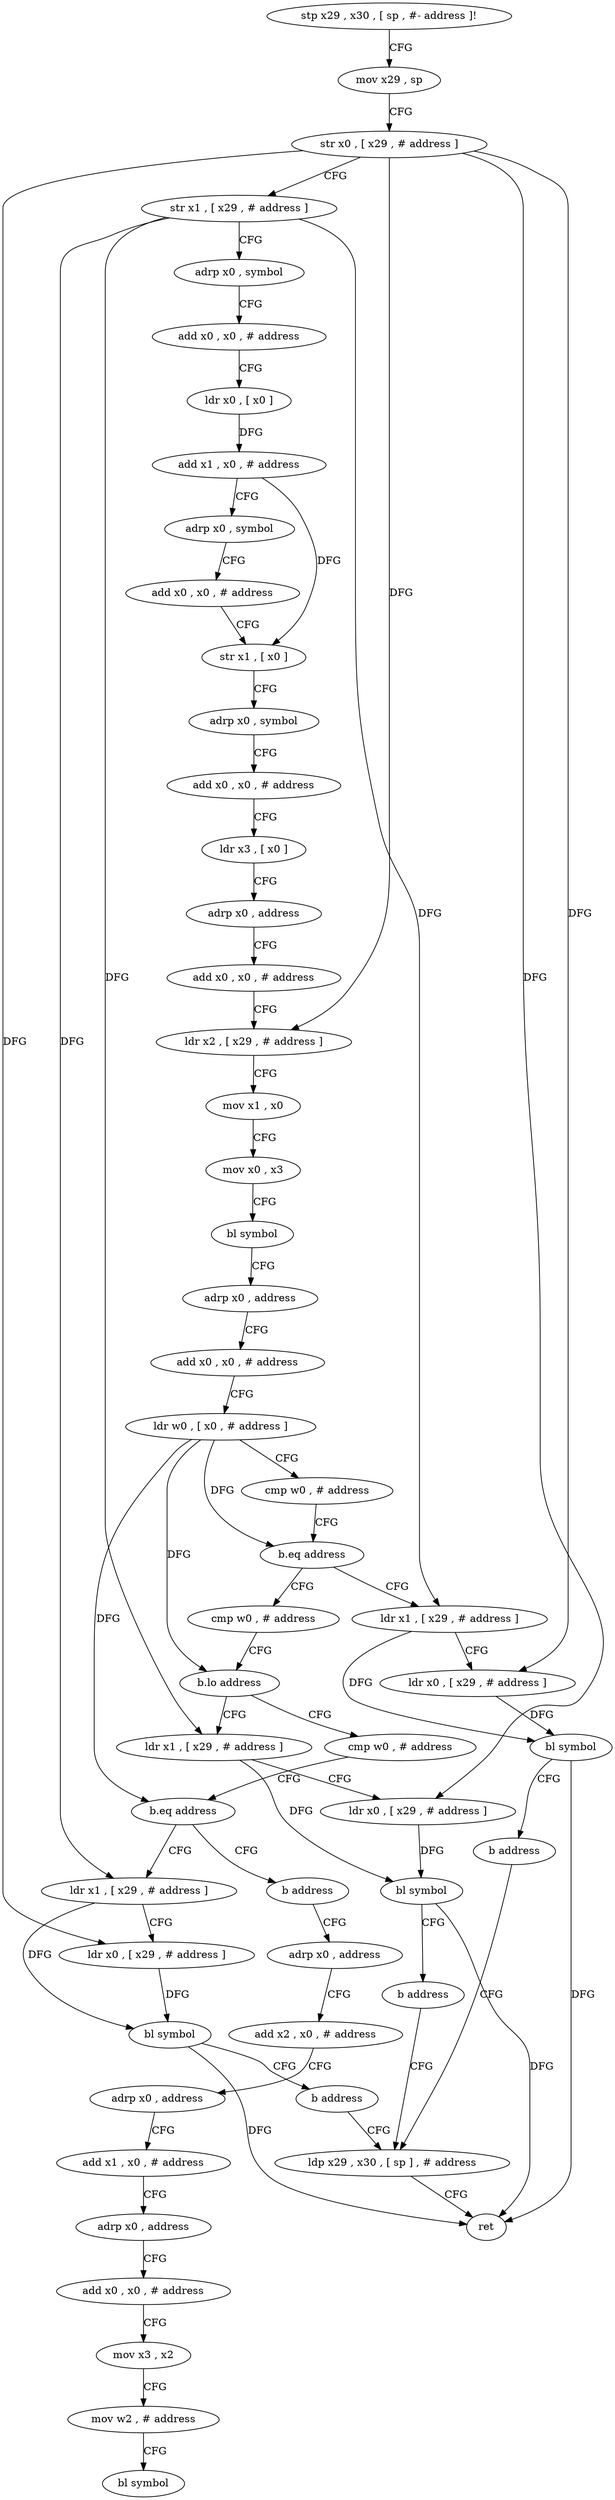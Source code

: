 digraph "func" {
"4245180" [label = "stp x29 , x30 , [ sp , #- address ]!" ]
"4245184" [label = "mov x29 , sp" ]
"4245188" [label = "str x0 , [ x29 , # address ]" ]
"4245192" [label = "str x1 , [ x29 , # address ]" ]
"4245196" [label = "adrp x0 , symbol" ]
"4245200" [label = "add x0 , x0 , # address" ]
"4245204" [label = "ldr x0 , [ x0 ]" ]
"4245208" [label = "add x1 , x0 , # address" ]
"4245212" [label = "adrp x0 , symbol" ]
"4245216" [label = "add x0 , x0 , # address" ]
"4245220" [label = "str x1 , [ x0 ]" ]
"4245224" [label = "adrp x0 , symbol" ]
"4245228" [label = "add x0 , x0 , # address" ]
"4245232" [label = "ldr x3 , [ x0 ]" ]
"4245236" [label = "adrp x0 , address" ]
"4245240" [label = "add x0 , x0 , # address" ]
"4245244" [label = "ldr x2 , [ x29 , # address ]" ]
"4245248" [label = "mov x1 , x0" ]
"4245252" [label = "mov x0 , x3" ]
"4245256" [label = "bl symbol" ]
"4245260" [label = "adrp x0 , address" ]
"4245264" [label = "add x0 , x0 , # address" ]
"4245268" [label = "ldr w0 , [ x0 , # address ]" ]
"4245272" [label = "cmp w0 , # address" ]
"4245276" [label = "b.eq address" ]
"4245300" [label = "ldr x1 , [ x29 , # address ]" ]
"4245280" [label = "cmp w0 , # address" ]
"4245304" [label = "ldr x0 , [ x29 , # address ]" ]
"4245308" [label = "bl symbol" ]
"4245312" [label = "b address" ]
"4245384" [label = "ldp x29 , x30 , [ sp ] , # address" ]
"4245284" [label = "b.lo address" ]
"4245332" [label = "ldr x1 , [ x29 , # address ]" ]
"4245288" [label = "cmp w0 , # address" ]
"4245388" [label = "ret" ]
"4245336" [label = "ldr x0 , [ x29 , # address ]" ]
"4245340" [label = "bl symbol" ]
"4245344" [label = "b address" ]
"4245292" [label = "b.eq address" ]
"4245316" [label = "ldr x1 , [ x29 , # address ]" ]
"4245296" [label = "b address" ]
"4245320" [label = "ldr x0 , [ x29 , # address ]" ]
"4245324" [label = "bl symbol" ]
"4245328" [label = "b address" ]
"4245348" [label = "adrp x0 , address" ]
"4245352" [label = "add x2 , x0 , # address" ]
"4245356" [label = "adrp x0 , address" ]
"4245360" [label = "add x1 , x0 , # address" ]
"4245364" [label = "adrp x0 , address" ]
"4245368" [label = "add x0 , x0 , # address" ]
"4245372" [label = "mov x3 , x2" ]
"4245376" [label = "mov w2 , # address" ]
"4245380" [label = "bl symbol" ]
"4245180" -> "4245184" [ label = "CFG" ]
"4245184" -> "4245188" [ label = "CFG" ]
"4245188" -> "4245192" [ label = "CFG" ]
"4245188" -> "4245244" [ label = "DFG" ]
"4245188" -> "4245304" [ label = "DFG" ]
"4245188" -> "4245336" [ label = "DFG" ]
"4245188" -> "4245320" [ label = "DFG" ]
"4245192" -> "4245196" [ label = "CFG" ]
"4245192" -> "4245300" [ label = "DFG" ]
"4245192" -> "4245332" [ label = "DFG" ]
"4245192" -> "4245316" [ label = "DFG" ]
"4245196" -> "4245200" [ label = "CFG" ]
"4245200" -> "4245204" [ label = "CFG" ]
"4245204" -> "4245208" [ label = "DFG" ]
"4245208" -> "4245212" [ label = "CFG" ]
"4245208" -> "4245220" [ label = "DFG" ]
"4245212" -> "4245216" [ label = "CFG" ]
"4245216" -> "4245220" [ label = "CFG" ]
"4245220" -> "4245224" [ label = "CFG" ]
"4245224" -> "4245228" [ label = "CFG" ]
"4245228" -> "4245232" [ label = "CFG" ]
"4245232" -> "4245236" [ label = "CFG" ]
"4245236" -> "4245240" [ label = "CFG" ]
"4245240" -> "4245244" [ label = "CFG" ]
"4245244" -> "4245248" [ label = "CFG" ]
"4245248" -> "4245252" [ label = "CFG" ]
"4245252" -> "4245256" [ label = "CFG" ]
"4245256" -> "4245260" [ label = "CFG" ]
"4245260" -> "4245264" [ label = "CFG" ]
"4245264" -> "4245268" [ label = "CFG" ]
"4245268" -> "4245272" [ label = "CFG" ]
"4245268" -> "4245276" [ label = "DFG" ]
"4245268" -> "4245284" [ label = "DFG" ]
"4245268" -> "4245292" [ label = "DFG" ]
"4245272" -> "4245276" [ label = "CFG" ]
"4245276" -> "4245300" [ label = "CFG" ]
"4245276" -> "4245280" [ label = "CFG" ]
"4245300" -> "4245304" [ label = "CFG" ]
"4245300" -> "4245308" [ label = "DFG" ]
"4245280" -> "4245284" [ label = "CFG" ]
"4245304" -> "4245308" [ label = "DFG" ]
"4245308" -> "4245312" [ label = "CFG" ]
"4245308" -> "4245388" [ label = "DFG" ]
"4245312" -> "4245384" [ label = "CFG" ]
"4245384" -> "4245388" [ label = "CFG" ]
"4245284" -> "4245332" [ label = "CFG" ]
"4245284" -> "4245288" [ label = "CFG" ]
"4245332" -> "4245336" [ label = "CFG" ]
"4245332" -> "4245340" [ label = "DFG" ]
"4245288" -> "4245292" [ label = "CFG" ]
"4245336" -> "4245340" [ label = "DFG" ]
"4245340" -> "4245344" [ label = "CFG" ]
"4245340" -> "4245388" [ label = "DFG" ]
"4245344" -> "4245384" [ label = "CFG" ]
"4245292" -> "4245316" [ label = "CFG" ]
"4245292" -> "4245296" [ label = "CFG" ]
"4245316" -> "4245320" [ label = "CFG" ]
"4245316" -> "4245324" [ label = "DFG" ]
"4245296" -> "4245348" [ label = "CFG" ]
"4245320" -> "4245324" [ label = "DFG" ]
"4245324" -> "4245328" [ label = "CFG" ]
"4245324" -> "4245388" [ label = "DFG" ]
"4245328" -> "4245384" [ label = "CFG" ]
"4245348" -> "4245352" [ label = "CFG" ]
"4245352" -> "4245356" [ label = "CFG" ]
"4245356" -> "4245360" [ label = "CFG" ]
"4245360" -> "4245364" [ label = "CFG" ]
"4245364" -> "4245368" [ label = "CFG" ]
"4245368" -> "4245372" [ label = "CFG" ]
"4245372" -> "4245376" [ label = "CFG" ]
"4245376" -> "4245380" [ label = "CFG" ]
}
